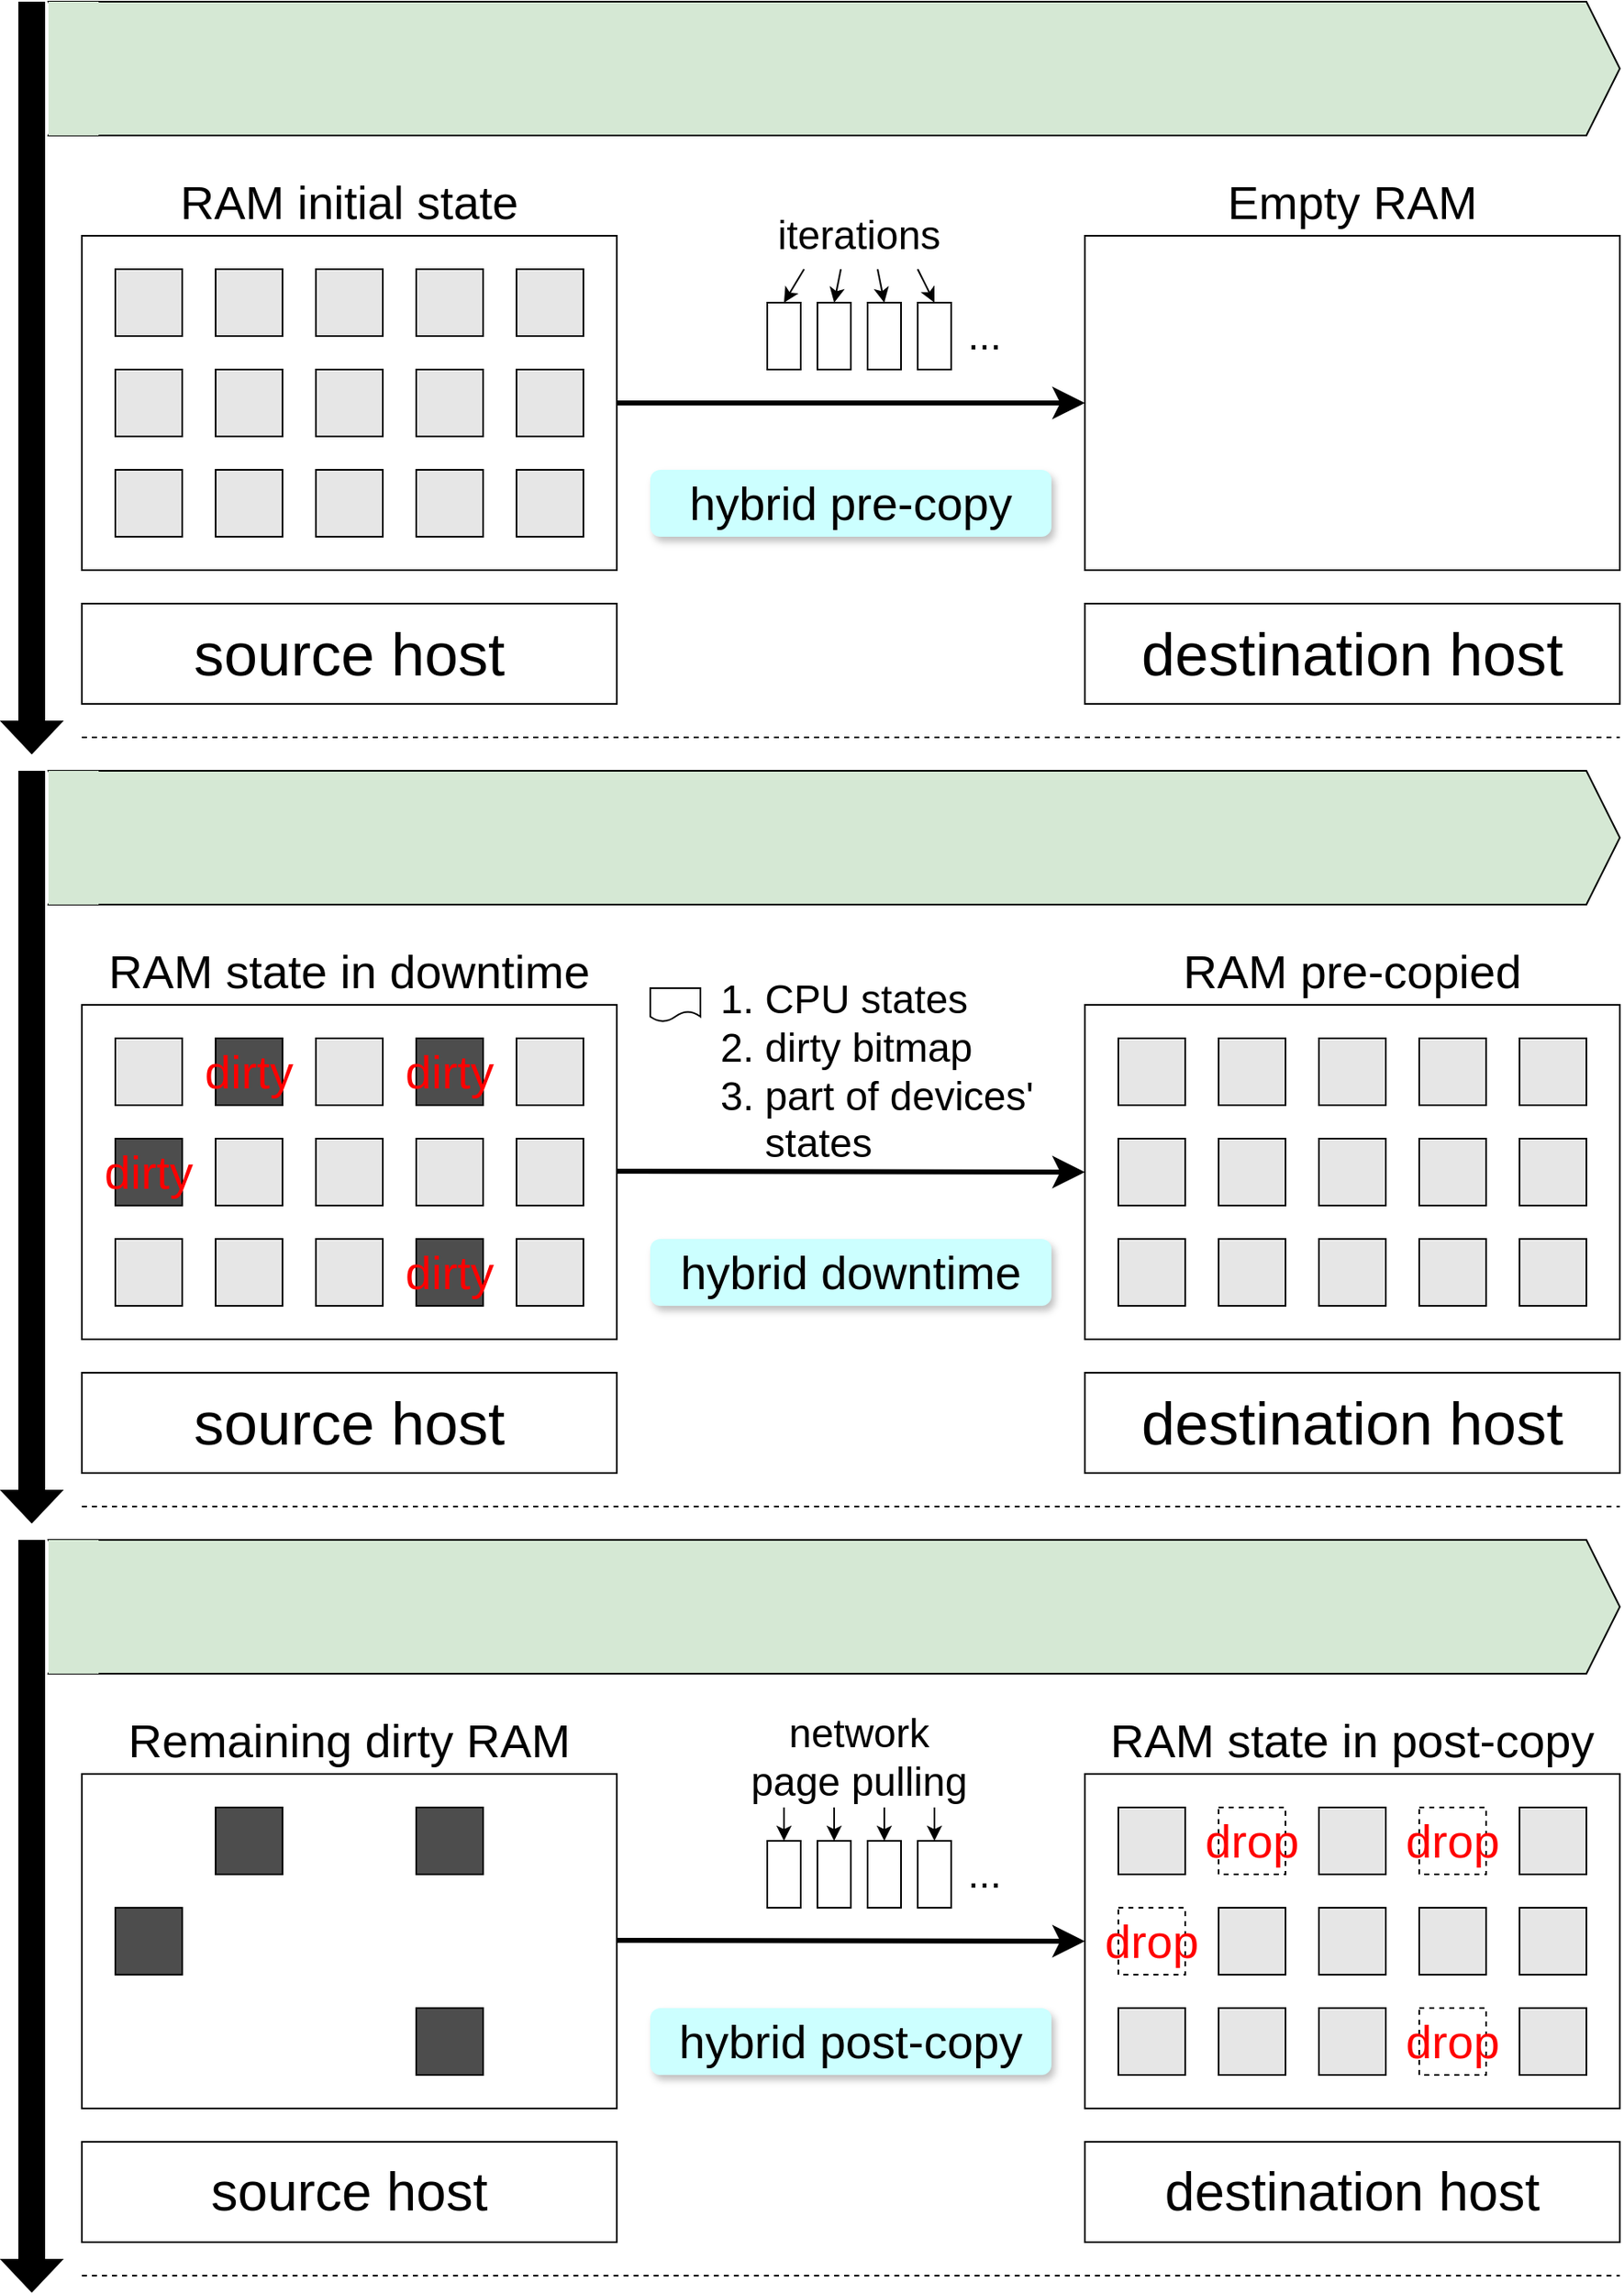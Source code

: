 <mxfile version="21.5.2" type="github">
  <diagram name="第 1 页" id="RIdFQgAQoTJojQbnxjcj">
    <mxGraphModel dx="2019" dy="1155" grid="1" gridSize="10" guides="1" tooltips="1" connect="1" arrows="1" fold="1" page="1" pageScale="1" pageWidth="827" pageHeight="1169" math="0" shadow="0">
      <root>
        <mxCell id="0" />
        <mxCell id="1" parent="0" />
        <mxCell id="ZZE6u8Rq9VthmS_ORE96-38" style="edgeStyle=orthogonalEdgeStyle;rounded=0;orthogonalLoop=1;jettySize=auto;html=1;exitX=1;exitY=0.5;exitDx=0;exitDy=0;entryX=0;entryY=0.5;entryDx=0;entryDy=0;endSize=10;startSize=10;strokeWidth=3;" parent="1" source="ZZE6u8Rq9VthmS_ORE96-18" target="ZZE6u8Rq9VthmS_ORE96-36" edge="1">
          <mxGeometry relative="1" as="geometry" />
        </mxCell>
        <mxCell id="ZZE6u8Rq9VthmS_ORE96-18" value="" style="rounded=0;whiteSpace=wrap;html=1;" parent="1" vertex="1">
          <mxGeometry x="80" y="440" width="320" height="200" as="geometry" />
        </mxCell>
        <mxCell id="ZZE6u8Rq9VthmS_ORE96-19" value="" style="rounded=0;whiteSpace=wrap;html=1;fillColor=#E6E6E6;" parent="1" vertex="1">
          <mxGeometry x="100" y="460" width="40" height="40" as="geometry" />
        </mxCell>
        <mxCell id="ZZE6u8Rq9VthmS_ORE96-20" value="" style="rounded=0;whiteSpace=wrap;html=1;fillColor=#E6E6E6;" parent="1" vertex="1">
          <mxGeometry x="160" y="460" width="40" height="40" as="geometry" />
        </mxCell>
        <mxCell id="ZZE6u8Rq9VthmS_ORE96-21" value="" style="rounded=0;whiteSpace=wrap;html=1;fillColor=#E6E6E6;" parent="1" vertex="1">
          <mxGeometry x="220" y="460" width="40" height="40" as="geometry" />
        </mxCell>
        <mxCell id="ZZE6u8Rq9VthmS_ORE96-22" value="" style="rounded=0;whiteSpace=wrap;html=1;fillColor=#E6E6E6;" parent="1" vertex="1">
          <mxGeometry x="280" y="460" width="40" height="40" as="geometry" />
        </mxCell>
        <mxCell id="ZZE6u8Rq9VthmS_ORE96-23" value="" style="rounded=0;whiteSpace=wrap;html=1;fillColor=#E6E6E6;" parent="1" vertex="1">
          <mxGeometry x="340" y="460" width="40" height="40" as="geometry" />
        </mxCell>
        <mxCell id="ZZE6u8Rq9VthmS_ORE96-24" value="" style="rounded=0;whiteSpace=wrap;html=1;fillColor=#E6E6E6;" parent="1" vertex="1">
          <mxGeometry x="100" y="520" width="40" height="40" as="geometry" />
        </mxCell>
        <mxCell id="ZZE6u8Rq9VthmS_ORE96-25" value="" style="rounded=0;whiteSpace=wrap;html=1;fillColor=#E6E6E6;" parent="1" vertex="1">
          <mxGeometry x="160" y="520" width="40" height="40" as="geometry" />
        </mxCell>
        <mxCell id="ZZE6u8Rq9VthmS_ORE96-26" value="" style="rounded=0;whiteSpace=wrap;html=1;fillColor=#E6E6E6;" parent="1" vertex="1">
          <mxGeometry x="220" y="520" width="40" height="40" as="geometry" />
        </mxCell>
        <mxCell id="ZZE6u8Rq9VthmS_ORE96-27" value="" style="rounded=0;whiteSpace=wrap;html=1;fillColor=#E6E6E6;" parent="1" vertex="1">
          <mxGeometry x="280" y="520" width="40" height="40" as="geometry" />
        </mxCell>
        <mxCell id="ZZE6u8Rq9VthmS_ORE96-28" value="" style="rounded=0;whiteSpace=wrap;html=1;fillColor=#E6E6E6;" parent="1" vertex="1">
          <mxGeometry x="340" y="520" width="40" height="40" as="geometry" />
        </mxCell>
        <mxCell id="ZZE6u8Rq9VthmS_ORE96-29" value="" style="rounded=0;whiteSpace=wrap;html=1;fillColor=#E6E6E6;" parent="1" vertex="1">
          <mxGeometry x="100" y="580" width="40" height="40" as="geometry" />
        </mxCell>
        <mxCell id="ZZE6u8Rq9VthmS_ORE96-30" value="" style="rounded=0;whiteSpace=wrap;html=1;fillColor=#E6E6E6;" parent="1" vertex="1">
          <mxGeometry x="160" y="580" width="40" height="40" as="geometry" />
        </mxCell>
        <mxCell id="ZZE6u8Rq9VthmS_ORE96-31" value="" style="rounded=0;whiteSpace=wrap;html=1;fillColor=#E6E6E6;" parent="1" vertex="1">
          <mxGeometry x="220" y="580" width="40" height="40" as="geometry" />
        </mxCell>
        <mxCell id="ZZE6u8Rq9VthmS_ORE96-32" value="" style="rounded=0;whiteSpace=wrap;html=1;fillColor=#E6E6E6;" parent="1" vertex="1">
          <mxGeometry x="280" y="580" width="40" height="40" as="geometry" />
        </mxCell>
        <mxCell id="ZZE6u8Rq9VthmS_ORE96-33" value="" style="rounded=0;whiteSpace=wrap;html=1;fillColor=#E6E6E6;" parent="1" vertex="1">
          <mxGeometry x="340" y="580" width="40" height="40" as="geometry" />
        </mxCell>
        <mxCell id="ZZE6u8Rq9VthmS_ORE96-36" value="" style="rounded=0;whiteSpace=wrap;html=1;" parent="1" vertex="1">
          <mxGeometry x="680" y="440" width="320" height="200" as="geometry" />
        </mxCell>
        <mxCell id="ZZE6u8Rq9VthmS_ORE96-37" value="&lt;font style=&quot;font-size: 36px;&quot;&gt;source host&lt;/font&gt;" style="rounded=0;whiteSpace=wrap;html=1;" parent="1" vertex="1">
          <mxGeometry x="80" y="660" width="320" height="60" as="geometry" />
        </mxCell>
        <mxCell id="ZZE6u8Rq9VthmS_ORE96-40" value="&lt;font style=&quot;font-size: 36px;&quot;&gt;destination host&lt;/font&gt;" style="rounded=0;whiteSpace=wrap;html=1;" parent="1" vertex="1">
          <mxGeometry x="680" y="660" width="320" height="60" as="geometry" />
        </mxCell>
        <mxCell id="ZZE6u8Rq9VthmS_ORE96-41" value="&lt;font style=&quot;font-size: 28px;&quot;&gt;RAM initial state&lt;/font&gt;" style="text;html=1;strokeColor=none;fillColor=none;align=center;verticalAlign=middle;whiteSpace=wrap;rounded=0;" parent="1" vertex="1">
          <mxGeometry x="80" y="400" width="320" height="40" as="geometry" />
        </mxCell>
        <mxCell id="ZZE6u8Rq9VthmS_ORE96-42" value="" style="shape=flexArrow;endArrow=classic;html=1;rounded=0;endSize=6;startSize=10;strokeWidth=1;width=15;fillColor=#000000;" parent="1" edge="1">
          <mxGeometry width="50" height="50" relative="1" as="geometry">
            <mxPoint x="50" y="300" as="sourcePoint" />
            <mxPoint x="50" y="750" as="targetPoint" />
          </mxGeometry>
        </mxCell>
        <mxCell id="ZZE6u8Rq9VthmS_ORE96-43" value="&lt;font style=&quot;font-size: 28px;&quot;&gt;hybrid pre-copy&lt;/font&gt;" style="text;html=1;strokeColor=none;fillColor=#CCFFFF;align=center;verticalAlign=middle;whiteSpace=wrap;rounded=1;shadow=1;glass=0;dashed=1;" parent="1" vertex="1">
          <mxGeometry x="420" y="580" width="240" height="40" as="geometry" />
        </mxCell>
        <mxCell id="ZZE6u8Rq9VthmS_ORE96-44" value="" style="shape=image;html=1;verticalAlign=top;verticalLabelPosition=bottom;labelBackgroundColor=#ffffff;imageAspect=0;aspect=fixed;image=https://cdn1.iconfinder.com/data/icons/material-audio-video/22/loop-128.png" parent="1" vertex="1">
          <mxGeometry x="440" y="480" width="40" height="40" as="geometry" />
        </mxCell>
        <mxCell id="ZZE6u8Rq9VthmS_ORE96-45" value="" style="rounded=0;whiteSpace=wrap;html=1;" parent="1" vertex="1">
          <mxGeometry x="490" y="480" width="20" height="40" as="geometry" />
        </mxCell>
        <mxCell id="ZZE6u8Rq9VthmS_ORE96-46" value="" style="rounded=0;whiteSpace=wrap;html=1;" parent="1" vertex="1">
          <mxGeometry x="520" y="480" width="20" height="40" as="geometry" />
        </mxCell>
        <mxCell id="ZZE6u8Rq9VthmS_ORE96-47" value="" style="rounded=0;whiteSpace=wrap;html=1;" parent="1" vertex="1">
          <mxGeometry x="550" y="480" width="20" height="40" as="geometry" />
        </mxCell>
        <mxCell id="ZZE6u8Rq9VthmS_ORE96-48" value="" style="rounded=0;whiteSpace=wrap;html=1;" parent="1" vertex="1">
          <mxGeometry x="580" y="480" width="20" height="40" as="geometry" />
        </mxCell>
        <mxCell id="ZZE6u8Rq9VthmS_ORE96-49" value="&lt;font style=&quot;font-size: 24px;&quot;&gt;...&lt;/font&gt;" style="text;html=1;strokeColor=none;fillColor=none;align=center;verticalAlign=middle;whiteSpace=wrap;rounded=0;" parent="1" vertex="1">
          <mxGeometry x="600" y="480" width="40" height="40" as="geometry" />
        </mxCell>
        <mxCell id="ZZE6u8Rq9VthmS_ORE96-50" value="&lt;font style=&quot;font-size: 24px;&quot;&gt;iterations&lt;/font&gt;" style="text;html=1;strokeColor=none;fillColor=none;align=center;verticalAlign=middle;whiteSpace=wrap;rounded=0;" parent="1" vertex="1">
          <mxGeometry x="490" y="420" width="110" height="40" as="geometry" />
        </mxCell>
        <mxCell id="ZZE6u8Rq9VthmS_ORE96-51" value="" style="endArrow=classic;html=1;rounded=0;exitX=0.2;exitY=1;exitDx=0;exitDy=0;exitPerimeter=0;" parent="1" source="ZZE6u8Rq9VthmS_ORE96-50" edge="1">
          <mxGeometry width="50" height="50" relative="1" as="geometry">
            <mxPoint x="410" y="590" as="sourcePoint" />
            <mxPoint x="500" y="480" as="targetPoint" />
          </mxGeometry>
        </mxCell>
        <mxCell id="ZZE6u8Rq9VthmS_ORE96-53" value="" style="endArrow=classic;html=1;rounded=0;exitX=0.4;exitY=1;exitDx=0;exitDy=0;exitPerimeter=0;entryX=0.5;entryY=0;entryDx=0;entryDy=0;" parent="1" source="ZZE6u8Rq9VthmS_ORE96-50" target="ZZE6u8Rq9VthmS_ORE96-46" edge="1">
          <mxGeometry width="50" height="50" relative="1" as="geometry">
            <mxPoint x="522" y="470" as="sourcePoint" />
            <mxPoint x="510" y="490" as="targetPoint" />
          </mxGeometry>
        </mxCell>
        <mxCell id="ZZE6u8Rq9VthmS_ORE96-54" value="" style="endArrow=classic;html=1;rounded=0;exitX=0.6;exitY=1;exitDx=0;exitDy=0;exitPerimeter=0;entryX=0.5;entryY=0;entryDx=0;entryDy=0;" parent="1" source="ZZE6u8Rq9VthmS_ORE96-50" target="ZZE6u8Rq9VthmS_ORE96-47" edge="1">
          <mxGeometry width="50" height="50" relative="1" as="geometry">
            <mxPoint x="532" y="480" as="sourcePoint" />
            <mxPoint x="520" y="500" as="targetPoint" />
          </mxGeometry>
        </mxCell>
        <mxCell id="ZZE6u8Rq9VthmS_ORE96-55" value="" style="endArrow=classic;html=1;rounded=0;exitX=0.818;exitY=1;exitDx=0;exitDy=0;exitPerimeter=0;entryX=0.5;entryY=0;entryDx=0;entryDy=0;" parent="1" source="ZZE6u8Rq9VthmS_ORE96-50" target="ZZE6u8Rq9VthmS_ORE96-48" edge="1">
          <mxGeometry width="50" height="50" relative="1" as="geometry">
            <mxPoint x="542" y="490" as="sourcePoint" />
            <mxPoint x="530" y="510" as="targetPoint" />
          </mxGeometry>
        </mxCell>
        <mxCell id="ZZE6u8Rq9VthmS_ORE96-56" value="" style="rounded=0;whiteSpace=wrap;html=1;" parent="1" vertex="1">
          <mxGeometry x="80" y="900" width="320" height="200" as="geometry" />
        </mxCell>
        <mxCell id="ZZE6u8Rq9VthmS_ORE96-57" value="" style="rounded=0;whiteSpace=wrap;html=1;fillColor=#E6E6E6;" parent="1" vertex="1">
          <mxGeometry x="100" y="920" width="40" height="40" as="geometry" />
        </mxCell>
        <mxCell id="ZZE6u8Rq9VthmS_ORE96-58" value="" style="rounded=0;whiteSpace=wrap;html=1;fillColor=#4D4D4D;" parent="1" vertex="1">
          <mxGeometry x="160" y="920" width="40" height="40" as="geometry" />
        </mxCell>
        <mxCell id="ZZE6u8Rq9VthmS_ORE96-59" value="" style="rounded=0;whiteSpace=wrap;html=1;fillColor=#E6E6E6;" parent="1" vertex="1">
          <mxGeometry x="220" y="920" width="40" height="40" as="geometry" />
        </mxCell>
        <mxCell id="ZZE6u8Rq9VthmS_ORE96-60" value="" style="rounded=0;whiteSpace=wrap;html=1;fillColor=#4D4D4D;" parent="1" vertex="1">
          <mxGeometry x="280" y="920" width="40" height="40" as="geometry" />
        </mxCell>
        <mxCell id="ZZE6u8Rq9VthmS_ORE96-61" value="" style="rounded=0;whiteSpace=wrap;html=1;fillColor=#E6E6E6;" parent="1" vertex="1">
          <mxGeometry x="340" y="920" width="40" height="40" as="geometry" />
        </mxCell>
        <mxCell id="ZZE6u8Rq9VthmS_ORE96-62" value="" style="rounded=0;whiteSpace=wrap;html=1;fillColor=#4D4D4D;" parent="1" vertex="1">
          <mxGeometry x="100" y="980" width="40" height="40" as="geometry" />
        </mxCell>
        <mxCell id="ZZE6u8Rq9VthmS_ORE96-63" value="" style="rounded=0;whiteSpace=wrap;html=1;fillColor=#E6E6E6;" parent="1" vertex="1">
          <mxGeometry x="160" y="980" width="40" height="40" as="geometry" />
        </mxCell>
        <mxCell id="ZZE6u8Rq9VthmS_ORE96-64" value="" style="rounded=0;whiteSpace=wrap;html=1;fillColor=#E6E6E6;" parent="1" vertex="1">
          <mxGeometry x="220" y="980" width="40" height="40" as="geometry" />
        </mxCell>
        <mxCell id="ZZE6u8Rq9VthmS_ORE96-65" value="" style="rounded=0;whiteSpace=wrap;html=1;fillColor=#E6E6E6;" parent="1" vertex="1">
          <mxGeometry x="280" y="980" width="40" height="40" as="geometry" />
        </mxCell>
        <mxCell id="ZZE6u8Rq9VthmS_ORE96-66" value="" style="rounded=0;whiteSpace=wrap;html=1;fillColor=#E6E6E6;" parent="1" vertex="1">
          <mxGeometry x="340" y="980" width="40" height="40" as="geometry" />
        </mxCell>
        <mxCell id="ZZE6u8Rq9VthmS_ORE96-67" value="" style="rounded=0;whiteSpace=wrap;html=1;fillColor=#E6E6E6;" parent="1" vertex="1">
          <mxGeometry x="100" y="1040" width="40" height="40" as="geometry" />
        </mxCell>
        <mxCell id="ZZE6u8Rq9VthmS_ORE96-68" value="" style="rounded=0;whiteSpace=wrap;html=1;fillColor=#E6E6E6;" parent="1" vertex="1">
          <mxGeometry x="160" y="1040" width="40" height="40" as="geometry" />
        </mxCell>
        <mxCell id="ZZE6u8Rq9VthmS_ORE96-69" value="" style="rounded=0;whiteSpace=wrap;html=1;fillColor=#E6E6E6;" parent="1" vertex="1">
          <mxGeometry x="220" y="1040" width="40" height="40" as="geometry" />
        </mxCell>
        <mxCell id="ZZE6u8Rq9VthmS_ORE96-70" value="" style="rounded=0;whiteSpace=wrap;html=1;fillColor=#4D4D4D;" parent="1" vertex="1">
          <mxGeometry x="280" y="1040" width="40" height="40" as="geometry" />
        </mxCell>
        <mxCell id="ZZE6u8Rq9VthmS_ORE96-71" value="" style="rounded=0;whiteSpace=wrap;html=1;fillColor=#E6E6E6;" parent="1" vertex="1">
          <mxGeometry x="340" y="1040" width="40" height="40" as="geometry" />
        </mxCell>
        <mxCell id="ZZE6u8Rq9VthmS_ORE96-72" value="&lt;font style=&quot;font-size: 36px;&quot;&gt;source host&lt;/font&gt;" style="rounded=0;whiteSpace=wrap;html=1;" parent="1" vertex="1">
          <mxGeometry x="80" y="1120" width="320" height="60" as="geometry" />
        </mxCell>
        <mxCell id="ZZE6u8Rq9VthmS_ORE96-73" value="&lt;font style=&quot;font-size: 28px;&quot;&gt;RAM state in downtime&lt;/font&gt;" style="text;html=1;strokeColor=none;fillColor=none;align=center;verticalAlign=middle;whiteSpace=wrap;rounded=0;" parent="1" vertex="1">
          <mxGeometry x="80" y="860" width="320" height="40" as="geometry" />
        </mxCell>
        <mxCell id="ZZE6u8Rq9VthmS_ORE96-77" value="" style="rounded=0;whiteSpace=wrap;html=1;" parent="1" vertex="1">
          <mxGeometry x="680" y="900" width="320" height="200" as="geometry" />
        </mxCell>
        <mxCell id="ZZE6u8Rq9VthmS_ORE96-78" value="" style="rounded=0;whiteSpace=wrap;html=1;fillColor=#E6E6E6;" parent="1" vertex="1">
          <mxGeometry x="700" y="920" width="40" height="40" as="geometry" />
        </mxCell>
        <mxCell id="ZZE6u8Rq9VthmS_ORE96-79" value="" style="rounded=0;whiteSpace=wrap;html=1;fillColor=#E6E6E6;" parent="1" vertex="1">
          <mxGeometry x="760" y="920" width="40" height="40" as="geometry" />
        </mxCell>
        <mxCell id="ZZE6u8Rq9VthmS_ORE96-80" value="" style="rounded=0;whiteSpace=wrap;html=1;fillColor=#E6E6E6;" parent="1" vertex="1">
          <mxGeometry x="820" y="920" width="40" height="40" as="geometry" />
        </mxCell>
        <mxCell id="ZZE6u8Rq9VthmS_ORE96-81" value="" style="rounded=0;whiteSpace=wrap;html=1;fillColor=#E6E6E6;" parent="1" vertex="1">
          <mxGeometry x="880" y="920" width="40" height="40" as="geometry" />
        </mxCell>
        <mxCell id="ZZE6u8Rq9VthmS_ORE96-82" value="" style="rounded=0;whiteSpace=wrap;html=1;fillColor=#E6E6E6;" parent="1" vertex="1">
          <mxGeometry x="940" y="920" width="40" height="40" as="geometry" />
        </mxCell>
        <mxCell id="ZZE6u8Rq9VthmS_ORE96-83" value="" style="rounded=0;whiteSpace=wrap;html=1;fillColor=#E6E6E6;" parent="1" vertex="1">
          <mxGeometry x="700" y="980" width="40" height="40" as="geometry" />
        </mxCell>
        <mxCell id="ZZE6u8Rq9VthmS_ORE96-84" value="" style="rounded=0;whiteSpace=wrap;html=1;fillColor=#E6E6E6;" parent="1" vertex="1">
          <mxGeometry x="760" y="980" width="40" height="40" as="geometry" />
        </mxCell>
        <mxCell id="ZZE6u8Rq9VthmS_ORE96-85" value="" style="rounded=0;whiteSpace=wrap;html=1;fillColor=#E6E6E6;" parent="1" vertex="1">
          <mxGeometry x="820" y="980" width="40" height="40" as="geometry" />
        </mxCell>
        <mxCell id="ZZE6u8Rq9VthmS_ORE96-86" value="" style="rounded=0;whiteSpace=wrap;html=1;fillColor=#E6E6E6;" parent="1" vertex="1">
          <mxGeometry x="880" y="980" width="40" height="40" as="geometry" />
        </mxCell>
        <mxCell id="ZZE6u8Rq9VthmS_ORE96-87" value="" style="rounded=0;whiteSpace=wrap;html=1;fillColor=#E6E6E6;" parent="1" vertex="1">
          <mxGeometry x="940" y="980" width="40" height="40" as="geometry" />
        </mxCell>
        <mxCell id="ZZE6u8Rq9VthmS_ORE96-88" value="" style="rounded=0;whiteSpace=wrap;html=1;fillColor=#E6E6E6;" parent="1" vertex="1">
          <mxGeometry x="700" y="1040" width="40" height="40" as="geometry" />
        </mxCell>
        <mxCell id="ZZE6u8Rq9VthmS_ORE96-89" value="" style="rounded=0;whiteSpace=wrap;html=1;fillColor=#E6E6E6;" parent="1" vertex="1">
          <mxGeometry x="760" y="1040" width="40" height="40" as="geometry" />
        </mxCell>
        <mxCell id="ZZE6u8Rq9VthmS_ORE96-90" value="" style="rounded=0;whiteSpace=wrap;html=1;fillColor=#E6E6E6;" parent="1" vertex="1">
          <mxGeometry x="820" y="1040" width="40" height="40" as="geometry" />
        </mxCell>
        <mxCell id="ZZE6u8Rq9VthmS_ORE96-91" value="" style="rounded=0;whiteSpace=wrap;html=1;fillColor=#E6E6E6;" parent="1" vertex="1">
          <mxGeometry x="880" y="1040" width="40" height="40" as="geometry" />
        </mxCell>
        <mxCell id="ZZE6u8Rq9VthmS_ORE96-92" value="" style="rounded=0;whiteSpace=wrap;html=1;fillColor=#E6E6E6;" parent="1" vertex="1">
          <mxGeometry x="940" y="1040" width="40" height="40" as="geometry" />
        </mxCell>
        <mxCell id="ZZE6u8Rq9VthmS_ORE96-93" value="&lt;font style=&quot;font-size: 36px;&quot;&gt;destination host&lt;/font&gt;" style="rounded=0;whiteSpace=wrap;html=1;" parent="1" vertex="1">
          <mxGeometry x="680" y="1120" width="320" height="60" as="geometry" />
        </mxCell>
        <mxCell id="ZZE6u8Rq9VthmS_ORE96-95" value="&lt;font style=&quot;font-size: 28px;&quot;&gt;hybrid downtime&lt;/font&gt;" style="text;html=1;strokeColor=none;fillColor=#CCFFFF;align=center;verticalAlign=middle;whiteSpace=wrap;rounded=1;shadow=1;" parent="1" vertex="1">
          <mxGeometry x="420" y="1040" width="240" height="40" as="geometry" />
        </mxCell>
        <mxCell id="ZZE6u8Rq9VthmS_ORE96-97" value="" style="rounded=0;whiteSpace=wrap;html=1;" parent="1" vertex="1">
          <mxGeometry x="80" y="1360" width="320" height="200" as="geometry" />
        </mxCell>
        <mxCell id="ZZE6u8Rq9VthmS_ORE96-99" value="" style="rounded=0;whiteSpace=wrap;html=1;fillColor=#4D4D4D;" parent="1" vertex="1">
          <mxGeometry x="160" y="1380" width="40" height="40" as="geometry" />
        </mxCell>
        <mxCell id="ZZE6u8Rq9VthmS_ORE96-101" value="" style="rounded=0;whiteSpace=wrap;html=1;fillColor=#4D4D4D;" parent="1" vertex="1">
          <mxGeometry x="280" y="1380" width="40" height="40" as="geometry" />
        </mxCell>
        <mxCell id="ZZE6u8Rq9VthmS_ORE96-103" value="" style="rounded=0;whiteSpace=wrap;html=1;fillColor=#4D4D4D;" parent="1" vertex="1">
          <mxGeometry x="100" y="1440" width="40" height="40" as="geometry" />
        </mxCell>
        <mxCell id="ZZE6u8Rq9VthmS_ORE96-111" value="" style="rounded=0;whiteSpace=wrap;html=1;fillColor=#4D4D4D;" parent="1" vertex="1">
          <mxGeometry x="280" y="1500" width="40" height="40" as="geometry" />
        </mxCell>
        <mxCell id="ZZE6u8Rq9VthmS_ORE96-113" value="&lt;font style=&quot;font-size: 32px;&quot;&gt;source host&lt;/font&gt;" style="rounded=0;whiteSpace=wrap;html=1;" parent="1" vertex="1">
          <mxGeometry x="80" y="1580" width="320" height="60" as="geometry" />
        </mxCell>
        <mxCell id="ZZE6u8Rq9VthmS_ORE96-114" value="" style="shape=document;whiteSpace=wrap;html=1;boundedLbl=1;" parent="1" vertex="1">
          <mxGeometry x="420" y="890" width="30" height="20" as="geometry" />
        </mxCell>
        <mxCell id="ZZE6u8Rq9VthmS_ORE96-117" value="&lt;font style=&quot;font-size: 28px;&quot;&gt;Remaining dirty RAM&lt;/font&gt;" style="text;html=1;strokeColor=none;fillColor=none;align=center;verticalAlign=middle;whiteSpace=wrap;rounded=0;" parent="1" vertex="1">
          <mxGeometry x="80" y="1320" width="320" height="40" as="geometry" />
        </mxCell>
        <mxCell id="ZZE6u8Rq9VthmS_ORE96-118" value="&lt;font style=&quot;font-size: 28px;&quot;&gt;Empty RAM&lt;/font&gt;" style="text;html=1;strokeColor=none;fillColor=none;align=center;verticalAlign=middle;whiteSpace=wrap;rounded=0;" parent="1" vertex="1">
          <mxGeometry x="680" y="400" width="320" height="40" as="geometry" />
        </mxCell>
        <mxCell id="ZZE6u8Rq9VthmS_ORE96-119" value="&lt;font style=&quot;font-size: 28px;&quot;&gt;RAM pre-copied&lt;/font&gt;" style="text;html=1;strokeColor=none;fillColor=none;align=center;verticalAlign=middle;whiteSpace=wrap;rounded=0;" parent="1" vertex="1">
          <mxGeometry x="680" y="860" width="320" height="40" as="geometry" />
        </mxCell>
        <mxCell id="ZZE6u8Rq9VthmS_ORE96-120" style="edgeStyle=orthogonalEdgeStyle;rounded=0;orthogonalLoop=1;jettySize=auto;html=1;exitX=1;exitY=0.5;exitDx=0;exitDy=0;entryX=0;entryY=0.5;entryDx=0;entryDy=0;endSize=10;startSize=10;strokeWidth=3;" parent="1" edge="1" target="ZZE6u8Rq9VthmS_ORE96-77">
          <mxGeometry relative="1" as="geometry">
            <mxPoint x="400" y="999.5" as="sourcePoint" />
            <mxPoint x="640" y="999.5" as="targetPoint" />
          </mxGeometry>
        </mxCell>
        <mxCell id="ZZE6u8Rq9VthmS_ORE96-121" style="edgeStyle=orthogonalEdgeStyle;rounded=0;orthogonalLoop=1;jettySize=auto;html=1;exitX=1;exitY=0.5;exitDx=0;exitDy=0;entryX=0;entryY=0.5;entryDx=0;entryDy=0;endSize=10;startSize=10;strokeWidth=3;" parent="1" edge="1" target="ZZE6u8Rq9VthmS_ORE96-122">
          <mxGeometry relative="1" as="geometry">
            <mxPoint x="400" y="1459.5" as="sourcePoint" />
            <mxPoint x="640" y="1459.5" as="targetPoint" />
          </mxGeometry>
        </mxCell>
        <mxCell id="ZZE6u8Rq9VthmS_ORE96-122" value="" style="rounded=0;whiteSpace=wrap;html=1;" parent="1" vertex="1">
          <mxGeometry x="680" y="1360" width="320" height="200" as="geometry" />
        </mxCell>
        <mxCell id="ZZE6u8Rq9VthmS_ORE96-123" value="" style="rounded=0;whiteSpace=wrap;html=1;fillColor=#E6E6E6;" parent="1" vertex="1">
          <mxGeometry x="700" y="1380" width="40" height="40" as="geometry" />
        </mxCell>
        <mxCell id="ZZE6u8Rq9VthmS_ORE96-125" value="" style="rounded=0;whiteSpace=wrap;html=1;fillColor=#E6E6E6;" parent="1" vertex="1">
          <mxGeometry x="820" y="1380" width="40" height="40" as="geometry" />
        </mxCell>
        <mxCell id="ZZE6u8Rq9VthmS_ORE96-126" value="" style="rounded=0;whiteSpace=wrap;html=1;fillColor=none;dashed=1;" parent="1" vertex="1">
          <mxGeometry x="880" y="1380" width="40" height="40" as="geometry" />
        </mxCell>
        <mxCell id="ZZE6u8Rq9VthmS_ORE96-127" value="" style="rounded=0;whiteSpace=wrap;html=1;fillColor=#E6E6E6;" parent="1" vertex="1">
          <mxGeometry x="940" y="1380" width="40" height="40" as="geometry" />
        </mxCell>
        <mxCell id="ZZE6u8Rq9VthmS_ORE96-129" value="" style="rounded=0;whiteSpace=wrap;html=1;fillColor=#E6E6E6;" parent="1" vertex="1">
          <mxGeometry x="760" y="1440" width="40" height="40" as="geometry" />
        </mxCell>
        <mxCell id="ZZE6u8Rq9VthmS_ORE96-130" value="" style="rounded=0;whiteSpace=wrap;html=1;fillColor=#E6E6E6;" parent="1" vertex="1">
          <mxGeometry x="820" y="1440" width="40" height="40" as="geometry" />
        </mxCell>
        <mxCell id="ZZE6u8Rq9VthmS_ORE96-131" value="" style="rounded=0;whiteSpace=wrap;html=1;fillColor=#E6E6E6;" parent="1" vertex="1">
          <mxGeometry x="880" y="1440" width="40" height="40" as="geometry" />
        </mxCell>
        <mxCell id="ZZE6u8Rq9VthmS_ORE96-132" value="" style="rounded=0;whiteSpace=wrap;html=1;fillColor=#E6E6E6;" parent="1" vertex="1">
          <mxGeometry x="940" y="1440" width="40" height="40" as="geometry" />
        </mxCell>
        <mxCell id="ZZE6u8Rq9VthmS_ORE96-133" value="" style="rounded=0;whiteSpace=wrap;html=1;fillColor=#E6E6E6;" parent="1" vertex="1">
          <mxGeometry x="700" y="1500" width="40" height="40" as="geometry" />
        </mxCell>
        <mxCell id="ZZE6u8Rq9VthmS_ORE96-134" value="" style="rounded=0;whiteSpace=wrap;html=1;fillColor=#E6E6E6;" parent="1" vertex="1">
          <mxGeometry x="760" y="1500" width="40" height="40" as="geometry" />
        </mxCell>
        <mxCell id="ZZE6u8Rq9VthmS_ORE96-135" value="" style="rounded=0;whiteSpace=wrap;html=1;fillColor=#E6E6E6;" parent="1" vertex="1">
          <mxGeometry x="820" y="1500" width="40" height="40" as="geometry" />
        </mxCell>
        <mxCell id="ZZE6u8Rq9VthmS_ORE96-137" value="" style="rounded=0;whiteSpace=wrap;html=1;fillColor=#E6E6E6;" parent="1" vertex="1">
          <mxGeometry x="940" y="1500" width="40" height="40" as="geometry" />
        </mxCell>
        <mxCell id="ZZE6u8Rq9VthmS_ORE96-138" value="&lt;font style=&quot;font-size: 32px;&quot;&gt;destination host&lt;/font&gt;" style="rounded=0;whiteSpace=wrap;html=1;" parent="1" vertex="1">
          <mxGeometry x="680" y="1580" width="320" height="60" as="geometry" />
        </mxCell>
        <mxCell id="ZZE6u8Rq9VthmS_ORE96-139" value="&lt;font style=&quot;font-size: 28px;&quot;&gt;RAM state in post-copy&lt;/font&gt;" style="text;html=1;strokeColor=none;fillColor=none;align=center;verticalAlign=middle;whiteSpace=wrap;rounded=0;" parent="1" vertex="1">
          <mxGeometry x="680" y="1320" width="320" height="40" as="geometry" />
        </mxCell>
        <mxCell id="ZZE6u8Rq9VthmS_ORE96-140" value="&lt;font style=&quot;font-size: 28px;&quot;&gt;hybrid post-copy&lt;/font&gt;" style="text;html=1;strokeColor=none;fillColor=#CCFFFF;align=center;verticalAlign=middle;whiteSpace=wrap;rounded=1;shadow=1;" parent="1" vertex="1">
          <mxGeometry x="420" y="1500" width="240" height="40" as="geometry" />
        </mxCell>
        <mxCell id="ZZE6u8Rq9VthmS_ORE96-143" value="" style="rounded=0;whiteSpace=wrap;html=1;fillColor=none;dashed=1;" parent="1" vertex="1">
          <mxGeometry x="760" y="1380" width="40" height="40" as="geometry" />
        </mxCell>
        <mxCell id="ZZE6u8Rq9VthmS_ORE96-144" value="" style="rounded=0;whiteSpace=wrap;html=1;fillColor=none;dashed=1;" parent="1" vertex="1">
          <mxGeometry x="700" y="1440" width="40" height="40" as="geometry" />
        </mxCell>
        <mxCell id="ZZE6u8Rq9VthmS_ORE96-145" value="" style="rounded=0;whiteSpace=wrap;html=1;fillColor=none;dashed=1;" parent="1" vertex="1">
          <mxGeometry x="880" y="1500" width="40" height="40" as="geometry" />
        </mxCell>
        <mxCell id="ZZE6u8Rq9VthmS_ORE96-146" value="" style="shape=image;html=1;verticalAlign=top;verticalLabelPosition=bottom;labelBackgroundColor=#ffffff;imageAspect=0;aspect=fixed;image=https://cdn1.iconfinder.com/data/icons/material-audio-video/22/loop-128.png" parent="1" vertex="1">
          <mxGeometry x="440" y="1400" width="40" height="40" as="geometry" />
        </mxCell>
        <mxCell id="ZZE6u8Rq9VthmS_ORE96-147" value="" style="rounded=0;whiteSpace=wrap;html=1;" parent="1" vertex="1">
          <mxGeometry x="490" y="1400" width="20" height="40" as="geometry" />
        </mxCell>
        <mxCell id="ZZE6u8Rq9VthmS_ORE96-148" value="" style="rounded=0;whiteSpace=wrap;html=1;" parent="1" vertex="1">
          <mxGeometry x="520" y="1400" width="20" height="40" as="geometry" />
        </mxCell>
        <mxCell id="ZZE6u8Rq9VthmS_ORE96-149" value="" style="rounded=0;whiteSpace=wrap;html=1;" parent="1" vertex="1">
          <mxGeometry x="550" y="1400" width="20" height="40" as="geometry" />
        </mxCell>
        <mxCell id="ZZE6u8Rq9VthmS_ORE96-150" value="" style="rounded=0;whiteSpace=wrap;html=1;" parent="1" vertex="1">
          <mxGeometry x="580" y="1400" width="20" height="40" as="geometry" />
        </mxCell>
        <mxCell id="ZZE6u8Rq9VthmS_ORE96-151" value="&lt;font style=&quot;font-size: 24px;&quot;&gt;...&lt;/font&gt;" style="text;html=1;strokeColor=none;fillColor=none;align=center;verticalAlign=middle;whiteSpace=wrap;rounded=0;" parent="1" vertex="1">
          <mxGeometry x="600" y="1400" width="40" height="40" as="geometry" />
        </mxCell>
        <mxCell id="ZZE6u8Rq9VthmS_ORE96-152" value="&lt;font style=&quot;font-size: 24px;&quot;&gt;network&lt;br&gt;page pulling&lt;/font&gt;" style="text;html=1;strokeColor=none;fillColor=none;align=center;verticalAlign=middle;whiteSpace=wrap;rounded=0;" parent="1" vertex="1">
          <mxGeometry x="470" y="1320" width="150" height="60" as="geometry" />
        </mxCell>
        <mxCell id="ZZE6u8Rq9VthmS_ORE96-153" value="" style="endArrow=classic;html=1;rounded=0;exitX=0.2;exitY=1;exitDx=0;exitDy=0;exitPerimeter=0;" parent="1" source="ZZE6u8Rq9VthmS_ORE96-152" edge="1">
          <mxGeometry width="50" height="50" relative="1" as="geometry">
            <mxPoint x="410" y="1510" as="sourcePoint" />
            <mxPoint x="500" y="1400" as="targetPoint" />
          </mxGeometry>
        </mxCell>
        <mxCell id="ZZE6u8Rq9VthmS_ORE96-154" value="" style="endArrow=classic;html=1;rounded=0;exitX=0.4;exitY=1;exitDx=0;exitDy=0;exitPerimeter=0;entryX=0.5;entryY=0;entryDx=0;entryDy=0;" parent="1" source="ZZE6u8Rq9VthmS_ORE96-152" target="ZZE6u8Rq9VthmS_ORE96-148" edge="1">
          <mxGeometry width="50" height="50" relative="1" as="geometry">
            <mxPoint x="522" y="1390" as="sourcePoint" />
            <mxPoint x="510" y="1410" as="targetPoint" />
          </mxGeometry>
        </mxCell>
        <mxCell id="ZZE6u8Rq9VthmS_ORE96-155" value="" style="endArrow=classic;html=1;rounded=0;exitX=0.6;exitY=1;exitDx=0;exitDy=0;exitPerimeter=0;entryX=0.5;entryY=0;entryDx=0;entryDy=0;" parent="1" source="ZZE6u8Rq9VthmS_ORE96-152" target="ZZE6u8Rq9VthmS_ORE96-149" edge="1">
          <mxGeometry width="50" height="50" relative="1" as="geometry">
            <mxPoint x="532" y="1400" as="sourcePoint" />
            <mxPoint x="520" y="1420" as="targetPoint" />
          </mxGeometry>
        </mxCell>
        <mxCell id="ZZE6u8Rq9VthmS_ORE96-156" value="" style="endArrow=classic;html=1;rounded=0;exitX=0.8;exitY=1;exitDx=0;exitDy=0;exitPerimeter=0;entryX=0.5;entryY=0;entryDx=0;entryDy=0;" parent="1" source="ZZE6u8Rq9VthmS_ORE96-152" target="ZZE6u8Rq9VthmS_ORE96-150" edge="1">
          <mxGeometry width="50" height="50" relative="1" as="geometry">
            <mxPoint x="542" y="1410" as="sourcePoint" />
            <mxPoint x="530" y="1430" as="targetPoint" />
          </mxGeometry>
        </mxCell>
        <mxCell id="UIJ0YP2_6uzMAfToVLwA-1" value="" style="shape=step;perimeter=stepPerimeter;whiteSpace=wrap;html=1;fixedSize=1;fillColor=#D5E8D4;" vertex="1" parent="1">
          <mxGeometry x="60" y="300" width="940" height="80" as="geometry" />
        </mxCell>
        <mxCell id="UIJ0YP2_6uzMAfToVLwA-2" value="" style="endArrow=none;html=1;rounded=0;dashed=1;" edge="1" parent="1">
          <mxGeometry width="50" height="50" relative="1" as="geometry">
            <mxPoint x="80" y="740" as="sourcePoint" />
            <mxPoint x="1000" y="740" as="targetPoint" />
          </mxGeometry>
        </mxCell>
        <mxCell id="UIJ0YP2_6uzMAfToVLwA-5" value="" style="rounded=0;whiteSpace=wrap;html=1;fillColor=#D5E8D4;strokeColor=none;" vertex="1" parent="1">
          <mxGeometry x="60" y="300" width="30" height="80" as="geometry" />
        </mxCell>
        <mxCell id="UIJ0YP2_6uzMAfToVLwA-6" value="" style="shape=flexArrow;endArrow=classic;html=1;rounded=0;endSize=6;startSize=10;strokeWidth=1;width=15;fillColor=#000000;" edge="1" parent="1">
          <mxGeometry width="50" height="50" relative="1" as="geometry">
            <mxPoint x="50" y="760" as="sourcePoint" />
            <mxPoint x="50" y="1210" as="targetPoint" />
          </mxGeometry>
        </mxCell>
        <mxCell id="UIJ0YP2_6uzMAfToVLwA-7" value="" style="shape=step;perimeter=stepPerimeter;whiteSpace=wrap;html=1;fixedSize=1;fillColor=#D5E8D4;" vertex="1" parent="1">
          <mxGeometry x="60" y="760" width="940" height="80" as="geometry" />
        </mxCell>
        <mxCell id="UIJ0YP2_6uzMAfToVLwA-8" value="" style="rounded=0;whiteSpace=wrap;html=1;fillColor=#D5E8D4;strokeColor=none;" vertex="1" parent="1">
          <mxGeometry x="60" y="760" width="30" height="80" as="geometry" />
        </mxCell>
        <mxCell id="UIJ0YP2_6uzMAfToVLwA-9" value="&lt;div style=&quot;font-size: 24px;&quot;&gt;&lt;font style=&quot;font-size: 24px;&quot;&gt;1. CPU states&lt;/font&gt;&lt;/div&gt;&lt;div style=&quot;font-size: 24px;&quot;&gt;&lt;span style=&quot;background-color: initial;&quot;&gt;&lt;font style=&quot;font-size: 24px;&quot;&gt;2. dirty bitmap&lt;/font&gt;&lt;/span&gt;&lt;/div&gt;&lt;div style=&quot;font-size: 24px;&quot;&gt;&lt;font style=&quot;font-size: 24px;&quot;&gt;3. part of devices&#39;&lt;/font&gt;&lt;/div&gt;&lt;div style=&quot;font-size: 24px;&quot;&gt;&lt;font style=&quot;font-size: 24px;&quot;&gt;&amp;nbsp; &amp;nbsp; states&lt;/font&gt;&lt;/div&gt;" style="text;html=1;strokeColor=none;fillColor=none;align=left;verticalAlign=middle;whiteSpace=wrap;rounded=0;" vertex="1" parent="1">
          <mxGeometry x="460" y="880" width="200" height="120" as="geometry" />
        </mxCell>
        <mxCell id="UIJ0YP2_6uzMAfToVLwA-12" value="" style="endArrow=none;html=1;rounded=0;dashed=1;" edge="1" parent="1">
          <mxGeometry width="50" height="50" relative="1" as="geometry">
            <mxPoint x="80" y="1200" as="sourcePoint" />
            <mxPoint x="1000" y="1200" as="targetPoint" />
          </mxGeometry>
        </mxCell>
        <mxCell id="UIJ0YP2_6uzMAfToVLwA-13" value="" style="shape=flexArrow;endArrow=classic;html=1;rounded=0;endSize=6;startSize=10;strokeWidth=1;width=15;fillColor=#000000;" edge="1" parent="1">
          <mxGeometry width="50" height="50" relative="1" as="geometry">
            <mxPoint x="50" y="1220" as="sourcePoint" />
            <mxPoint x="50" y="1670" as="targetPoint" />
          </mxGeometry>
        </mxCell>
        <mxCell id="UIJ0YP2_6uzMAfToVLwA-14" value="" style="shape=step;perimeter=stepPerimeter;whiteSpace=wrap;html=1;fixedSize=1;fillColor=#D5E8D4;" vertex="1" parent="1">
          <mxGeometry x="60" y="1220" width="940" height="80" as="geometry" />
        </mxCell>
        <mxCell id="UIJ0YP2_6uzMAfToVLwA-15" value="" style="rounded=0;whiteSpace=wrap;html=1;fillColor=#D5E8D4;strokeColor=none;" vertex="1" parent="1">
          <mxGeometry x="60" y="1220" width="30" height="80" as="geometry" />
        </mxCell>
        <mxCell id="UIJ0YP2_6uzMAfToVLwA-16" value="" style="endArrow=none;html=1;rounded=0;dashed=1;" edge="1" parent="1">
          <mxGeometry width="50" height="50" relative="1" as="geometry">
            <mxPoint x="80" y="1660" as="sourcePoint" />
            <mxPoint x="1000" y="1660" as="targetPoint" />
          </mxGeometry>
        </mxCell>
        <mxCell id="UIJ0YP2_6uzMAfToVLwA-17" value="&lt;font color=&quot;#ff0000&quot; style=&quot;font-size: 28px;&quot;&gt;dirty&lt;/font&gt;" style="text;html=1;strokeColor=none;fillColor=none;align=center;verticalAlign=middle;whiteSpace=wrap;rounded=0;" vertex="1" parent="1">
          <mxGeometry x="150" y="920" width="60" height="40" as="geometry" />
        </mxCell>
        <mxCell id="UIJ0YP2_6uzMAfToVLwA-18" value="&lt;font color=&quot;#ff0000&quot; style=&quot;font-size: 28px;&quot;&gt;dirty&lt;/font&gt;" style="text;html=1;strokeColor=none;fillColor=none;align=center;verticalAlign=middle;whiteSpace=wrap;rounded=0;" vertex="1" parent="1">
          <mxGeometry x="270" y="920" width="60" height="40" as="geometry" />
        </mxCell>
        <mxCell id="UIJ0YP2_6uzMAfToVLwA-19" value="&lt;font color=&quot;#ff0000&quot; style=&quot;font-size: 28px;&quot;&gt;dirty&lt;/font&gt;" style="text;html=1;strokeColor=none;fillColor=none;align=center;verticalAlign=middle;whiteSpace=wrap;rounded=0;" vertex="1" parent="1">
          <mxGeometry x="90" y="980" width="60" height="40" as="geometry" />
        </mxCell>
        <mxCell id="UIJ0YP2_6uzMAfToVLwA-20" value="&lt;font color=&quot;#ff0000&quot; style=&quot;font-size: 28px;&quot;&gt;dirty&lt;/font&gt;" style="text;html=1;strokeColor=none;fillColor=none;align=center;verticalAlign=middle;whiteSpace=wrap;rounded=0;" vertex="1" parent="1">
          <mxGeometry x="270" y="1040" width="60" height="40" as="geometry" />
        </mxCell>
        <mxCell id="UIJ0YP2_6uzMAfToVLwA-21" value="&lt;font color=&quot;#ff0000&quot; style=&quot;font-size: 28px;&quot;&gt;drop&lt;/font&gt;" style="text;html=1;strokeColor=none;fillColor=none;align=center;verticalAlign=middle;whiteSpace=wrap;rounded=0;" vertex="1" parent="1">
          <mxGeometry x="750" y="1380" width="60" height="40" as="geometry" />
        </mxCell>
        <mxCell id="UIJ0YP2_6uzMAfToVLwA-22" value="&lt;font color=&quot;#ff0000&quot; style=&quot;font-size: 28px;&quot;&gt;drop&lt;/font&gt;" style="text;html=1;strokeColor=none;fillColor=none;align=center;verticalAlign=middle;whiteSpace=wrap;rounded=0;" vertex="1" parent="1">
          <mxGeometry x="870" y="1380" width="60" height="40" as="geometry" />
        </mxCell>
        <mxCell id="UIJ0YP2_6uzMAfToVLwA-23" value="&lt;font color=&quot;#ff0000&quot; style=&quot;font-size: 28px;&quot;&gt;drop&lt;/font&gt;" style="text;html=1;strokeColor=none;fillColor=none;align=center;verticalAlign=middle;whiteSpace=wrap;rounded=0;" vertex="1" parent="1">
          <mxGeometry x="690" y="1440" width="60" height="40" as="geometry" />
        </mxCell>
        <mxCell id="UIJ0YP2_6uzMAfToVLwA-24" value="&lt;font color=&quot;#ff0000&quot; style=&quot;font-size: 28px;&quot;&gt;drop&lt;/font&gt;" style="text;html=1;strokeColor=none;fillColor=none;align=center;verticalAlign=middle;whiteSpace=wrap;rounded=0;" vertex="1" parent="1">
          <mxGeometry x="870" y="1500" width="60" height="40" as="geometry" />
        </mxCell>
      </root>
    </mxGraphModel>
  </diagram>
</mxfile>
